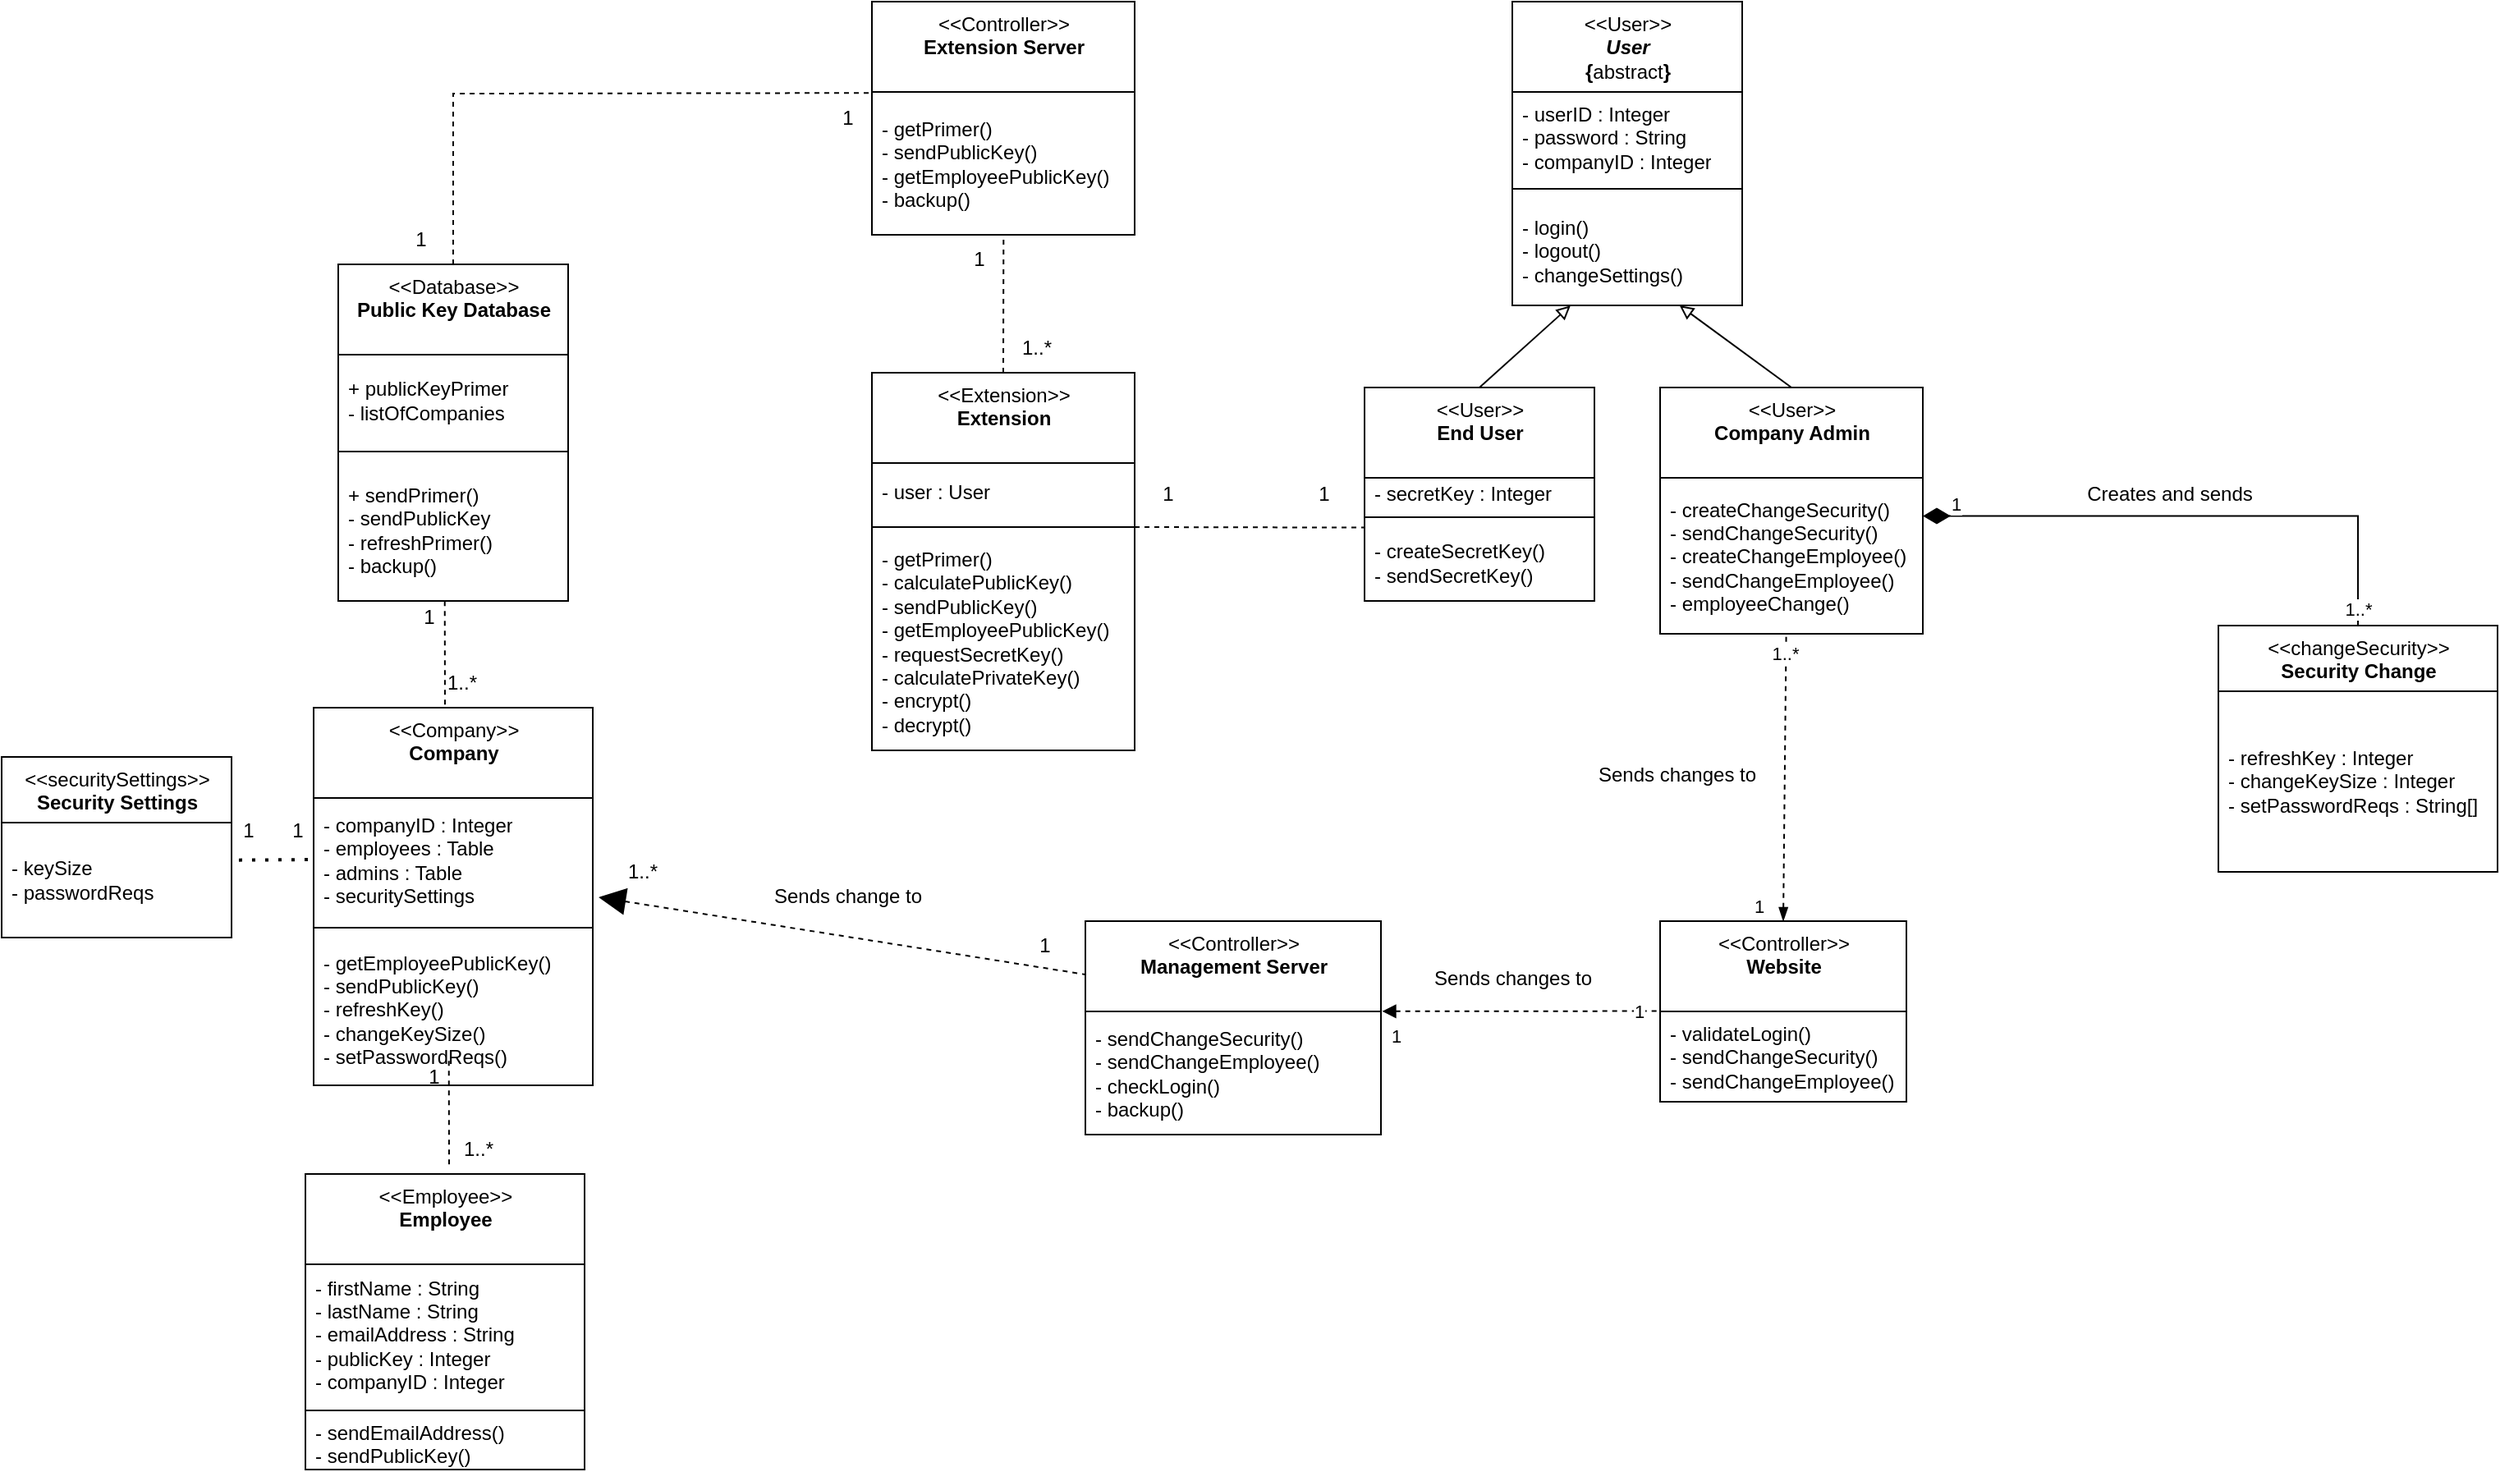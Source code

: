 <mxfile version="20.5.3" type="github">
  <diagram id="yi8clrVWpxPI6aIF4BqR" name="Page-1">
    <mxGraphModel dx="1081" dy="574" grid="1" gridSize="10" guides="1" tooltips="1" connect="1" arrows="1" fold="1" page="1" pageScale="1" pageWidth="850" pageHeight="1100" background="none" math="0" shadow="0">
      <root>
        <mxCell id="0" />
        <mxCell id="1" parent="0" />
        <mxCell id="jAniK7cdJ6ZegxduMN-r-1" value="&amp;lt;&amp;lt;Extension&amp;gt;&amp;gt;&lt;br&gt;&lt;b&gt;Extension&lt;/b&gt;" style="swimlane;fontStyle=0;align=center;verticalAlign=top;childLayout=stackLayout;horizontal=1;startSize=55;horizontalStack=0;resizeParent=1;resizeParentMax=0;resizeLast=0;collapsible=0;marginBottom=0;html=1;" parent="1" vertex="1">
          <mxGeometry x="1110" y="246" width="160" height="230" as="geometry" />
        </mxCell>
        <mxCell id="jAniK7cdJ6ZegxduMN-r-3" value="- user : User" style="text;html=1;strokeColor=none;fillColor=none;align=left;verticalAlign=middle;spacingLeft=4;spacingRight=4;overflow=hidden;rotatable=0;points=[[0,0.5],[1,0.5]];portConstraint=eastwest;" parent="jAniK7cdJ6ZegxduMN-r-1" vertex="1">
          <mxGeometry y="55" width="160" height="35" as="geometry" />
        </mxCell>
        <mxCell id="jAniK7cdJ6ZegxduMN-r-6" value="" style="line;strokeWidth=1;fillColor=none;align=left;verticalAlign=middle;spacingTop=-1;spacingLeft=3;spacingRight=3;rotatable=0;labelPosition=right;points=[];portConstraint=eastwest;" parent="jAniK7cdJ6ZegxduMN-r-1" vertex="1">
          <mxGeometry y="90" width="160" height="8" as="geometry" />
        </mxCell>
        <mxCell id="jAniK7cdJ6ZegxduMN-r-8" value="- getPrimer()&lt;br&gt;- calculatePublicKey()&lt;br&gt;- sendPublicKey()&lt;br&gt;- getEmployeePublicKey()&lt;br&gt;- requestSecretKey()&lt;br&gt;- calculatePrivateKey()&lt;br&gt;- encrypt()&lt;br&gt;- decrypt()" style="text;html=1;strokeColor=none;fillColor=none;align=left;verticalAlign=middle;spacingLeft=4;spacingRight=4;overflow=hidden;rotatable=0;points=[[0,0.5],[1,0.5]];portConstraint=eastwest;" parent="jAniK7cdJ6ZegxduMN-r-1" vertex="1">
          <mxGeometry y="98" width="160" height="132" as="geometry" />
        </mxCell>
        <mxCell id="cV7SApcjxq-6u7qVIPJe-7" value="&amp;lt;&amp;lt;User&amp;gt;&amp;gt;&lt;br&gt;&lt;b&gt;&lt;i&gt;User&lt;/i&gt;&lt;br&gt;{&lt;/b&gt;abstract&lt;b&gt;}&lt;br&gt;&lt;/b&gt;" style="swimlane;fontStyle=0;align=center;verticalAlign=top;childLayout=stackLayout;horizontal=1;startSize=55;horizontalStack=0;resizeParent=1;resizeParentMax=0;resizeLast=0;collapsible=0;marginBottom=0;html=1;" parent="1" vertex="1">
          <mxGeometry x="1500" y="20" width="140" height="185" as="geometry" />
        </mxCell>
        <mxCell id="cV7SApcjxq-6u7qVIPJe-9" value="- userID : Integer&lt;br&gt;- password : String&lt;br&gt;- companyID : Integer" style="text;html=1;strokeColor=none;fillColor=none;align=left;verticalAlign=middle;spacingLeft=4;spacingRight=4;overflow=hidden;rotatable=0;points=[[0,0.5],[1,0.5]];portConstraint=eastwest;" parent="cV7SApcjxq-6u7qVIPJe-7" vertex="1">
          <mxGeometry y="55" width="140" height="55" as="geometry" />
        </mxCell>
        <mxCell id="cV7SApcjxq-6u7qVIPJe-12" value="" style="line;strokeWidth=1;fillColor=none;align=left;verticalAlign=middle;spacingTop=-1;spacingLeft=3;spacingRight=3;rotatable=0;labelPosition=right;points=[];portConstraint=eastwest;" parent="cV7SApcjxq-6u7qVIPJe-7" vertex="1">
          <mxGeometry y="110" width="140" height="8" as="geometry" />
        </mxCell>
        <mxCell id="cV7SApcjxq-6u7qVIPJe-14" value="- login()&lt;br&gt;- logout()&lt;br&gt;- changeSettings()" style="text;html=1;strokeColor=none;fillColor=none;align=left;verticalAlign=middle;spacingLeft=4;spacingRight=4;overflow=hidden;rotatable=0;points=[[0,0.5],[1,0.5]];portConstraint=eastwest;" parent="cV7SApcjxq-6u7qVIPJe-7" vertex="1">
          <mxGeometry y="118" width="140" height="67" as="geometry" />
        </mxCell>
        <mxCell id="cV7SApcjxq-6u7qVIPJe-21" value="&amp;lt;&amp;lt;User&amp;gt;&amp;gt;&lt;br&gt;&lt;b&gt;End User&lt;/b&gt;" style="swimlane;fontStyle=0;align=center;verticalAlign=top;childLayout=stackLayout;horizontal=1;startSize=55;horizontalStack=0;resizeParent=1;resizeParentMax=0;resizeLast=0;collapsible=0;marginBottom=0;html=1;" parent="1" vertex="1">
          <mxGeometry x="1410" y="255" width="140" height="130" as="geometry" />
        </mxCell>
        <mxCell id="cV7SApcjxq-6u7qVIPJe-22" value="- secretKey : Integer" style="text;html=1;strokeColor=none;fillColor=none;align=left;verticalAlign=middle;spacingLeft=4;spacingRight=4;overflow=hidden;rotatable=0;points=[[0,0.5],[1,0.5]];portConstraint=eastwest;" parent="cV7SApcjxq-6u7qVIPJe-21" vertex="1">
          <mxGeometry y="55" width="140" height="20" as="geometry" />
        </mxCell>
        <mxCell id="cV7SApcjxq-6u7qVIPJe-23" value="" style="line;strokeWidth=1;fillColor=none;align=left;verticalAlign=middle;spacingTop=-1;spacingLeft=3;spacingRight=3;rotatable=0;labelPosition=right;points=[];portConstraint=eastwest;" parent="cV7SApcjxq-6u7qVIPJe-21" vertex="1">
          <mxGeometry y="75" width="140" height="8" as="geometry" />
        </mxCell>
        <mxCell id="cV7SApcjxq-6u7qVIPJe-24" value="- createSecretKey()&lt;br&gt;- sendSecretKey()" style="text;html=1;strokeColor=none;fillColor=none;align=left;verticalAlign=middle;spacingLeft=4;spacingRight=4;overflow=hidden;rotatable=0;points=[[0,0.5],[1,0.5]];portConstraint=eastwest;" parent="cV7SApcjxq-6u7qVIPJe-21" vertex="1">
          <mxGeometry y="83" width="140" height="47" as="geometry" />
        </mxCell>
        <mxCell id="cV7SApcjxq-6u7qVIPJe-25" value="&amp;lt;&amp;lt;User&amp;gt;&amp;gt;&lt;br&gt;&lt;b&gt;Company Admin&lt;/b&gt;" style="swimlane;fontStyle=0;align=center;verticalAlign=top;childLayout=stackLayout;horizontal=1;startSize=55;horizontalStack=0;resizeParent=1;resizeParentMax=0;resizeLast=0;collapsible=0;marginBottom=0;html=1;" parent="1" vertex="1">
          <mxGeometry x="1590" y="255" width="160" height="150" as="geometry" />
        </mxCell>
        <mxCell id="cV7SApcjxq-6u7qVIPJe-28" value="- createChangeSecurity()&lt;br&gt;- sendChangeSecurity()&lt;br&gt;- createChangeEmployee()&lt;br&gt;- sendChangeEmployee()&lt;br&gt;- employeeChange()" style="text;html=1;strokeColor=none;fillColor=none;align=left;verticalAlign=middle;spacingLeft=4;spacingRight=4;overflow=hidden;rotatable=0;points=[[0,0.5],[1,0.5]];portConstraint=eastwest;" parent="cV7SApcjxq-6u7qVIPJe-25" vertex="1">
          <mxGeometry y="55" width="160" height="95" as="geometry" />
        </mxCell>
        <mxCell id="cV7SApcjxq-6u7qVIPJe-37" value="" style="endArrow=block;html=1;rounded=0;exitX=0.5;exitY=0;exitDx=0;exitDy=0;entryX=0.253;entryY=1.002;entryDx=0;entryDy=0;entryPerimeter=0;endFill=0;" parent="1" source="cV7SApcjxq-6u7qVIPJe-21" target="cV7SApcjxq-6u7qVIPJe-14" edge="1">
          <mxGeometry width="50" height="50" relative="1" as="geometry">
            <mxPoint x="1770" y="230" as="sourcePoint" />
            <mxPoint x="1820" y="180" as="targetPoint" />
          </mxGeometry>
        </mxCell>
        <mxCell id="cV7SApcjxq-6u7qVIPJe-43" value="" style="endArrow=block;html=1;rounded=0;exitX=0.5;exitY=0;exitDx=0;exitDy=0;entryX=0.728;entryY=1.002;entryDx=0;entryDy=0;entryPerimeter=0;endFill=0;" parent="1" source="cV7SApcjxq-6u7qVIPJe-25" target="cV7SApcjxq-6u7qVIPJe-14" edge="1">
          <mxGeometry width="50" height="50" relative="1" as="geometry">
            <mxPoint x="1500" y="250" as="sourcePoint" />
            <mxPoint x="1543.6" y="193.525" as="targetPoint" />
          </mxGeometry>
        </mxCell>
        <mxCell id="cV7SApcjxq-6u7qVIPJe-45" value="&amp;lt;&amp;lt;Controller&amp;gt;&amp;gt;&lt;br&gt;&lt;b&gt;Extension Server&lt;/b&gt;" style="swimlane;fontStyle=0;align=center;verticalAlign=top;childLayout=stackLayout;horizontal=1;startSize=55;horizontalStack=0;resizeParent=1;resizeParentMax=0;resizeLast=0;collapsible=0;marginBottom=0;html=1;" parent="1" vertex="1">
          <mxGeometry x="1110" y="20" width="160" height="142" as="geometry" />
        </mxCell>
        <mxCell id="cV7SApcjxq-6u7qVIPJe-52" value="- getPrimer()&lt;br&gt;- sendPublicKey()&lt;br&gt;- getEmployeePublicKey()&lt;br&gt;- backup()" style="text;html=1;strokeColor=none;fillColor=none;align=left;verticalAlign=middle;spacingLeft=4;spacingRight=4;overflow=hidden;rotatable=0;points=[[0,0.5],[1,0.5]];portConstraint=eastwest;" parent="cV7SApcjxq-6u7qVIPJe-45" vertex="1">
          <mxGeometry y="55" width="160" height="87" as="geometry" />
        </mxCell>
        <mxCell id="cV7SApcjxq-6u7qVIPJe-53" value="&amp;lt;&amp;lt;Database&amp;gt;&amp;gt;&lt;br&gt;&lt;b&gt;Public Key Database&lt;/b&gt;" style="swimlane;fontStyle=0;align=center;verticalAlign=top;childLayout=stackLayout;horizontal=1;startSize=55;horizontalStack=0;resizeParent=1;resizeParentMax=0;resizeLast=0;collapsible=0;marginBottom=0;html=1;" parent="1" vertex="1">
          <mxGeometry x="785" y="180" width="140" height="205" as="geometry" />
        </mxCell>
        <mxCell id="cV7SApcjxq-6u7qVIPJe-55" value="+ publicKeyPrimer&lt;br&gt;- listOfCompanies" style="text;html=1;strokeColor=none;fillColor=none;align=left;verticalAlign=middle;spacingLeft=4;spacingRight=4;overflow=hidden;rotatable=0;points=[[0,0.5],[1,0.5]];portConstraint=eastwest;" parent="cV7SApcjxq-6u7qVIPJe-53" vertex="1">
          <mxGeometry y="55" width="140" height="55" as="geometry" />
        </mxCell>
        <mxCell id="cV7SApcjxq-6u7qVIPJe-58" value="" style="line;strokeWidth=1;fillColor=none;align=left;verticalAlign=middle;spacingTop=-1;spacingLeft=3;spacingRight=3;rotatable=0;labelPosition=right;points=[];portConstraint=eastwest;" parent="cV7SApcjxq-6u7qVIPJe-53" vertex="1">
          <mxGeometry y="110" width="140" height="8" as="geometry" />
        </mxCell>
        <mxCell id="cV7SApcjxq-6u7qVIPJe-60" value="+ sendPrimer()&lt;br&gt;- sendPublicKey&lt;br&gt;- refreshPrimer()&lt;br&gt;- backup()" style="text;html=1;strokeColor=none;fillColor=none;align=left;verticalAlign=middle;spacingLeft=4;spacingRight=4;overflow=hidden;rotatable=0;points=[[0,0.5],[1,0.5]];portConstraint=eastwest;" parent="cV7SApcjxq-6u7qVIPJe-53" vertex="1">
          <mxGeometry y="118" width="140" height="87" as="geometry" />
        </mxCell>
        <mxCell id="cV7SApcjxq-6u7qVIPJe-90" value="&amp;lt;&amp;lt;Employee&amp;gt;&amp;gt;&lt;br&gt;&lt;b&gt;Employee&lt;/b&gt;" style="swimlane;fontStyle=0;align=center;verticalAlign=top;childLayout=stackLayout;horizontal=1;startSize=55;horizontalStack=0;resizeParent=1;resizeParentMax=0;resizeLast=0;collapsible=0;marginBottom=0;html=1;" parent="1" vertex="1">
          <mxGeometry x="765" y="734" width="170" height="180" as="geometry" />
        </mxCell>
        <mxCell id="cV7SApcjxq-6u7qVIPJe-91" value="- firstName : String&lt;br&gt;- lastName : String&lt;br&gt;- emailAddress : String&lt;br&gt;- publicKey : Integer&lt;br&gt;- companyID : Integer" style="text;html=1;strokeColor=none;fillColor=none;align=left;verticalAlign=middle;spacingLeft=4;spacingRight=4;overflow=hidden;rotatable=0;points=[[0,0.5],[1,0.5]];portConstraint=eastwest;" parent="cV7SApcjxq-6u7qVIPJe-90" vertex="1">
          <mxGeometry y="55" width="170" height="85" as="geometry" />
        </mxCell>
        <mxCell id="cV7SApcjxq-6u7qVIPJe-92" value="" style="line;strokeWidth=1;fillColor=none;align=left;verticalAlign=middle;spacingTop=-1;spacingLeft=3;spacingRight=3;rotatable=0;labelPosition=right;points=[];portConstraint=eastwest;" parent="cV7SApcjxq-6u7qVIPJe-90" vertex="1">
          <mxGeometry y="140" width="170" height="8" as="geometry" />
        </mxCell>
        <mxCell id="cV7SApcjxq-6u7qVIPJe-93" value="- sendEmailAddress()&lt;br&gt;- sendPublicKey()" style="text;html=1;strokeColor=none;fillColor=none;align=left;verticalAlign=middle;spacingLeft=4;spacingRight=4;overflow=hidden;rotatable=0;points=[[0,0.5],[1,0.5]];portConstraint=eastwest;" parent="cV7SApcjxq-6u7qVIPJe-90" vertex="1">
          <mxGeometry y="148" width="170" height="32" as="geometry" />
        </mxCell>
        <mxCell id="cV7SApcjxq-6u7qVIPJe-94" value="&amp;lt;&amp;lt;Company&amp;gt;&amp;gt;&lt;br&gt;&lt;b&gt;Company&lt;/b&gt;" style="swimlane;fontStyle=0;align=center;verticalAlign=top;childLayout=stackLayout;horizontal=1;startSize=55;horizontalStack=0;resizeParent=1;resizeParentMax=0;resizeLast=0;collapsible=0;marginBottom=0;html=1;" parent="1" vertex="1">
          <mxGeometry x="770" y="450" width="170" height="230" as="geometry" />
        </mxCell>
        <mxCell id="cV7SApcjxq-6u7qVIPJe-95" value="- companyID : Integer&lt;br&gt;- employees : Table&lt;br&gt;- admins : Table&lt;br&gt;- securitySettings" style="text;html=1;strokeColor=none;fillColor=none;align=left;verticalAlign=middle;spacingLeft=4;spacingRight=4;overflow=hidden;rotatable=0;points=[[0,0.5],[1,0.5]];portConstraint=eastwest;" parent="cV7SApcjxq-6u7qVIPJe-94" vertex="1">
          <mxGeometry y="55" width="170" height="75" as="geometry" />
        </mxCell>
        <mxCell id="cV7SApcjxq-6u7qVIPJe-96" value="" style="line;strokeWidth=1;fillColor=none;align=left;verticalAlign=middle;spacingTop=-1;spacingLeft=3;spacingRight=3;rotatable=0;labelPosition=right;points=[];portConstraint=eastwest;" parent="cV7SApcjxq-6u7qVIPJe-94" vertex="1">
          <mxGeometry y="130" width="170" height="8" as="geometry" />
        </mxCell>
        <mxCell id="cV7SApcjxq-6u7qVIPJe-97" value="- getEmployeePublicKey()&lt;br&gt;- sendPublicKey()&lt;br&gt;- refreshKey()&lt;br&gt;- changeKeySize()&lt;br&gt;- setPasswordReqs()" style="text;html=1;strokeColor=none;fillColor=none;align=left;verticalAlign=middle;spacingLeft=4;spacingRight=4;overflow=hidden;rotatable=0;points=[[0,0.5],[1,0.5]];portConstraint=eastwest;" parent="cV7SApcjxq-6u7qVIPJe-94" vertex="1">
          <mxGeometry y="138" width="170" height="92" as="geometry" />
        </mxCell>
        <mxCell id="cV7SApcjxq-6u7qVIPJe-98" value="" style="endArrow=none;html=1;rounded=0;exitX=0.5;exitY=0;exitDx=0;exitDy=0;entryX=0.501;entryY=1.006;entryDx=0;entryDy=0;entryPerimeter=0;dashed=1;" parent="1" source="jAniK7cdJ6ZegxduMN-r-1" target="cV7SApcjxq-6u7qVIPJe-52" edge="1">
          <mxGeometry width="50" height="50" relative="1" as="geometry">
            <mxPoint x="1330" y="466" as="sourcePoint" />
            <mxPoint x="1380" y="416" as="targetPoint" />
          </mxGeometry>
        </mxCell>
        <mxCell id="cV7SApcjxq-6u7qVIPJe-102" value="&amp;lt;&amp;lt;Controller&amp;gt;&amp;gt;&lt;br&gt;&lt;b&gt;Management Server&lt;/b&gt;" style="swimlane;fontStyle=0;align=center;verticalAlign=top;childLayout=stackLayout;horizontal=1;startSize=55;horizontalStack=0;resizeParent=1;resizeParentMax=0;resizeLast=0;collapsible=0;marginBottom=0;html=1;" parent="1" vertex="1">
          <mxGeometry x="1240" y="580" width="180" height="130" as="geometry" />
        </mxCell>
        <mxCell id="cV7SApcjxq-6u7qVIPJe-109" value="- sendChangeSecurity()&lt;br&gt;- sendChangeEmployee()&lt;br&gt;- checkLogin()&lt;br&gt;- backup()" style="text;html=1;strokeColor=none;fillColor=none;align=left;verticalAlign=middle;spacingLeft=4;spacingRight=4;overflow=hidden;rotatable=0;points=[[0,0.5],[1,0.5]];portConstraint=eastwest;" parent="cV7SApcjxq-6u7qVIPJe-102" vertex="1">
          <mxGeometry y="55" width="180" height="75" as="geometry" />
        </mxCell>
        <mxCell id="cV7SApcjxq-6u7qVIPJe-110" value="&amp;lt;&amp;lt;Controller&amp;gt;&amp;gt;&lt;br&gt;&lt;b&gt;Website&lt;/b&gt;" style="swimlane;fontStyle=0;align=center;verticalAlign=top;childLayout=stackLayout;horizontal=1;startSize=55;horizontalStack=0;resizeParent=1;resizeParentMax=0;resizeLast=0;collapsible=0;marginBottom=0;html=1;" parent="1" vertex="1">
          <mxGeometry x="1590" y="580" width="150" height="110" as="geometry" />
        </mxCell>
        <mxCell id="cV7SApcjxq-6u7qVIPJe-113" value="- validateLogin()&lt;br&gt;- sendChangeSecurity()&lt;br&gt;- sendChangeEmployee()" style="text;html=1;strokeColor=none;fillColor=none;align=left;verticalAlign=middle;spacingLeft=4;spacingRight=4;overflow=hidden;rotatable=0;points=[[0,0.5],[1,0.5]];portConstraint=eastwest;" parent="cV7SApcjxq-6u7qVIPJe-110" vertex="1">
          <mxGeometry y="55" width="150" height="55" as="geometry" />
        </mxCell>
        <mxCell id="cV7SApcjxq-6u7qVIPJe-116" value="&amp;lt;&amp;lt;changeSecurity&amp;gt;&amp;gt;&lt;br&gt;&lt;b&gt;Security&amp;nbsp;&lt;/b&gt;&lt;b&gt;Change&lt;/b&gt;" style="swimlane;fontStyle=0;align=center;verticalAlign=top;childLayout=stackLayout;horizontal=1;startSize=40;horizontalStack=0;resizeParent=1;resizeParentMax=0;resizeLast=0;collapsible=0;marginBottom=0;html=1;" parent="1" vertex="1">
          <mxGeometry x="1930" y="400" width="170" height="150" as="geometry" />
        </mxCell>
        <mxCell id="cV7SApcjxq-6u7qVIPJe-117" value="- refreshKey : Integer&lt;br&gt;- changeKeySize : Integer&lt;br&gt;- setPasswordReqs : String[]" style="text;html=1;strokeColor=none;fillColor=none;align=left;verticalAlign=middle;spacingLeft=4;spacingRight=4;overflow=hidden;rotatable=0;points=[[0,0.5],[1,0.5]];portConstraint=eastwest;" parent="cV7SApcjxq-6u7qVIPJe-116" vertex="1">
          <mxGeometry y="40" width="170" height="110" as="geometry" />
        </mxCell>
        <mxCell id="cV7SApcjxq-6u7qVIPJe-118" value="" style="endArrow=none;startArrow=blockThin;html=1;rounded=0;entryX=0.48;entryY=1;entryDx=0;entryDy=0;entryPerimeter=0;exitX=0.5;exitY=0;exitDx=0;exitDy=0;startFill=1;endFill=0;dashed=1;" parent="1" source="cV7SApcjxq-6u7qVIPJe-110" target="cV7SApcjxq-6u7qVIPJe-28" edge="1">
          <mxGeometry width="50" height="50" relative="1" as="geometry">
            <mxPoint x="1370" y="400" as="sourcePoint" />
            <mxPoint x="1420" y="350" as="targetPoint" />
          </mxGeometry>
        </mxCell>
        <mxCell id="cV7SApcjxq-6u7qVIPJe-130" value="1" style="edgeLabel;html=1;align=center;verticalAlign=middle;resizable=0;points=[];" parent="cV7SApcjxq-6u7qVIPJe-118" vertex="1" connectable="0">
          <mxGeometry x="-0.889" y="1" relative="1" as="geometry">
            <mxPoint x="-14" as="offset" />
          </mxGeometry>
        </mxCell>
        <mxCell id="cV7SApcjxq-6u7qVIPJe-131" value="1..*" style="edgeLabel;html=1;align=center;verticalAlign=middle;resizable=0;points=[];" parent="cV7SApcjxq-6u7qVIPJe-118" vertex="1" connectable="0">
          <mxGeometry x="0.87" y="1" relative="1" as="geometry">
            <mxPoint as="offset" />
          </mxGeometry>
        </mxCell>
        <mxCell id="cV7SApcjxq-6u7qVIPJe-119" value="" style="endArrow=none;startArrow=block;html=1;rounded=0;exitX=1.004;exitY=-0.001;exitDx=0;exitDy=0;exitPerimeter=0;entryX=-0.004;entryY=-0.004;entryDx=0;entryDy=0;entryPerimeter=0;startFill=1;endFill=0;dashed=1;" parent="1" source="cV7SApcjxq-6u7qVIPJe-109" target="cV7SApcjxq-6u7qVIPJe-113" edge="1">
          <mxGeometry width="50" height="50" relative="1" as="geometry">
            <mxPoint x="1370" y="400" as="sourcePoint" />
            <mxPoint x="1420" y="350" as="targetPoint" />
          </mxGeometry>
        </mxCell>
        <mxCell id="cV7SApcjxq-6u7qVIPJe-132" value="1" style="edgeLabel;html=1;align=center;verticalAlign=middle;resizable=0;points=[];" parent="cV7SApcjxq-6u7qVIPJe-119" vertex="1" connectable="0">
          <mxGeometry x="0.855" relative="1" as="geometry">
            <mxPoint as="offset" />
          </mxGeometry>
        </mxCell>
        <mxCell id="cV7SApcjxq-6u7qVIPJe-133" value="1" style="edgeLabel;html=1;align=center;verticalAlign=middle;resizable=0;points=[];" parent="cV7SApcjxq-6u7qVIPJe-119" vertex="1" connectable="0">
          <mxGeometry x="-0.908" y="-1" relative="1" as="geometry">
            <mxPoint y="14" as="offset" />
          </mxGeometry>
        </mxCell>
        <mxCell id="cV7SApcjxq-6u7qVIPJe-120" value="" style="endArrow=none;html=1;endSize=12;startArrow=diamondThin;startSize=14;startFill=1;edgeStyle=orthogonalEdgeStyle;align=left;verticalAlign=bottom;rounded=0;elbow=vertical;exitX=1;exitY=0.245;exitDx=0;exitDy=0;exitPerimeter=0;endFill=0;entryX=0.5;entryY=0;entryDx=0;entryDy=0;" parent="1" source="cV7SApcjxq-6u7qVIPJe-28" target="cV7SApcjxq-6u7qVIPJe-116" edge="1">
          <mxGeometry x="-1" y="3" relative="1" as="geometry">
            <mxPoint x="1380" y="480" as="sourcePoint" />
            <mxPoint x="1540" y="480" as="targetPoint" />
          </mxGeometry>
        </mxCell>
        <mxCell id="cV7SApcjxq-6u7qVIPJe-126" value="1" style="edgeLabel;html=1;align=center;verticalAlign=middle;resizable=0;points=[];" parent="cV7SApcjxq-6u7qVIPJe-120" vertex="1" connectable="0">
          <mxGeometry x="-0.951" y="4" relative="1" as="geometry">
            <mxPoint x="12" y="-4" as="offset" />
          </mxGeometry>
        </mxCell>
        <mxCell id="cV7SApcjxq-6u7qVIPJe-129" value="1..*" style="edgeLabel;html=1;align=center;verticalAlign=middle;resizable=0;points=[];" parent="cV7SApcjxq-6u7qVIPJe-120" vertex="1" connectable="0">
          <mxGeometry x="0.961" relative="1" as="geometry">
            <mxPoint y="-4" as="offset" />
          </mxGeometry>
        </mxCell>
        <mxCell id="cV7SApcjxq-6u7qVIPJe-122" value="" style="endArrow=none;html=1;rounded=0;elbow=vertical;exitX=1;exitY=0.5;exitDx=0;exitDy=0;entryX=-0.001;entryY=0.049;entryDx=0;entryDy=0;dashed=1;exitPerimeter=0;entryPerimeter=0;" parent="1" source="jAniK7cdJ6ZegxduMN-r-6" target="cV7SApcjxq-6u7qVIPJe-24" edge="1">
          <mxGeometry width="50" height="50" relative="1" as="geometry">
            <mxPoint x="1310" y="410" as="sourcePoint" />
            <mxPoint x="1360" y="360" as="targetPoint" />
          </mxGeometry>
        </mxCell>
        <mxCell id="cV7SApcjxq-6u7qVIPJe-123" value="" style="endArrow=none;html=1;rounded=0;elbow=vertical;exitX=0.5;exitY=0;exitDx=0;exitDy=0;entryX=-0.001;entryY=0.007;entryDx=0;entryDy=0;entryPerimeter=0;dashed=1;" parent="1" source="cV7SApcjxq-6u7qVIPJe-53" target="cV7SApcjxq-6u7qVIPJe-52" edge="1">
          <mxGeometry width="50" height="50" relative="1" as="geometry">
            <mxPoint x="925" y="270" as="sourcePoint" />
            <mxPoint x="975" y="220" as="targetPoint" />
            <Array as="points">
              <mxPoint x="855" y="76" />
            </Array>
          </mxGeometry>
        </mxCell>
        <mxCell id="cV7SApcjxq-6u7qVIPJe-124" value="" style="endArrow=none;dashed=1;html=1;rounded=0;startSize=14;endSize=12;elbow=vertical;entryX=0;entryY=0.25;entryDx=0;entryDy=0;exitX=1.021;exitY=0.806;exitDx=0;exitDy=0;startArrow=block;startFill=1;exitPerimeter=0;" parent="1" source="cV7SApcjxq-6u7qVIPJe-95" target="cV7SApcjxq-6u7qVIPJe-102" edge="1">
          <mxGeometry width="50" height="50" relative="1" as="geometry">
            <mxPoint x="935.0" y="557.5" as="sourcePoint" />
            <mxPoint x="1170" y="690" as="targetPoint" />
          </mxGeometry>
        </mxCell>
        <mxCell id="cV7SApcjxq-6u7qVIPJe-134" value="1..*" style="text;html=1;align=center;verticalAlign=middle;resizable=0;points=[];autosize=1;strokeColor=none;fillColor=none;" parent="1" vertex="1">
          <mxGeometry x="950" y="535" width="40" height="30" as="geometry" />
        </mxCell>
        <mxCell id="cV7SApcjxq-6u7qVIPJe-135" value="Creates and sends" style="text;html=1;align=center;verticalAlign=middle;resizable=0;points=[];autosize=1;strokeColor=none;fillColor=none;" parent="1" vertex="1">
          <mxGeometry x="1840" y="305" width="120" height="30" as="geometry" />
        </mxCell>
        <mxCell id="cV7SApcjxq-6u7qVIPJe-137" value="Sends changes to" style="text;html=1;align=center;verticalAlign=middle;resizable=0;points=[];autosize=1;strokeColor=none;fillColor=none;" parent="1" vertex="1">
          <mxGeometry x="1540" y="476" width="120" height="30" as="geometry" />
        </mxCell>
        <mxCell id="cV7SApcjxq-6u7qVIPJe-138" value="Sends changes to" style="text;html=1;align=center;verticalAlign=middle;resizable=0;points=[];autosize=1;strokeColor=none;fillColor=none;" parent="1" vertex="1">
          <mxGeometry x="1440" y="600" width="120" height="30" as="geometry" />
        </mxCell>
        <mxCell id="cV7SApcjxq-6u7qVIPJe-140" value="1" style="text;html=1;align=center;verticalAlign=middle;resizable=0;points=[];autosize=1;strokeColor=none;fillColor=none;" parent="1" vertex="1">
          <mxGeometry x="1200" y="580" width="30" height="30" as="geometry" />
        </mxCell>
        <mxCell id="cV7SApcjxq-6u7qVIPJe-142" value="Sends change to" style="text;html=1;align=center;verticalAlign=middle;resizable=0;points=[];autosize=1;strokeColor=none;fillColor=none;" parent="1" vertex="1">
          <mxGeometry x="1040" y="550" width="110" height="30" as="geometry" />
        </mxCell>
        <mxCell id="cV7SApcjxq-6u7qVIPJe-146" value="1" style="text;html=1;align=center;verticalAlign=middle;resizable=0;points=[];autosize=1;strokeColor=none;fillColor=none;" parent="1" vertex="1">
          <mxGeometry x="1080" y="76" width="30" height="30" as="geometry" />
        </mxCell>
        <mxCell id="cV7SApcjxq-6u7qVIPJe-147" value="1" style="text;html=1;align=center;verticalAlign=middle;resizable=0;points=[];autosize=1;strokeColor=none;fillColor=none;" parent="1" vertex="1">
          <mxGeometry x="820" y="150" width="30" height="30" as="geometry" />
        </mxCell>
        <mxCell id="cV7SApcjxq-6u7qVIPJe-148" value="1" style="text;html=1;align=center;verticalAlign=middle;resizable=0;points=[];autosize=1;strokeColor=none;fillColor=none;" parent="1" vertex="1">
          <mxGeometry x="1275" y="305" width="30" height="30" as="geometry" />
        </mxCell>
        <mxCell id="cV7SApcjxq-6u7qVIPJe-149" value="1" style="text;html=1;align=center;verticalAlign=middle;resizable=0;points=[];autosize=1;strokeColor=none;fillColor=none;" parent="1" vertex="1">
          <mxGeometry x="1370" y="305" width="30" height="30" as="geometry" />
        </mxCell>
        <mxCell id="cV7SApcjxq-6u7qVIPJe-150" value="1" style="text;html=1;align=center;verticalAlign=middle;resizable=0;points=[];autosize=1;strokeColor=none;fillColor=none;" parent="1" vertex="1">
          <mxGeometry x="1160" y="162" width="30" height="30" as="geometry" />
        </mxCell>
        <mxCell id="cV7SApcjxq-6u7qVIPJe-151" value="1..*" style="text;html=1;align=center;verticalAlign=middle;resizable=0;points=[];autosize=1;strokeColor=none;fillColor=none;" parent="1" vertex="1">
          <mxGeometry x="1190" y="216" width="40" height="30" as="geometry" />
        </mxCell>
        <mxCell id="cV7SApcjxq-6u7qVIPJe-153" value="" style="endArrow=none;dashed=1;html=1;rounded=0;startSize=14;endSize=12;elbow=vertical;exitX=0.499;exitY=1.002;exitDx=0;exitDy=0;exitPerimeter=0;entryX=0.5;entryY=0;entryDx=0;entryDy=0;" parent="1" edge="1">
          <mxGeometry width="50" height="50" relative="1" as="geometry">
            <mxPoint x="849.86" y="385.174" as="sourcePoint" />
            <mxPoint x="850.0" y="450" as="targetPoint" />
          </mxGeometry>
        </mxCell>
        <mxCell id="cV7SApcjxq-6u7qVIPJe-154" value="1" style="text;html=1;align=center;verticalAlign=middle;resizable=0;points=[];autosize=1;strokeColor=none;fillColor=none;" parent="1" vertex="1">
          <mxGeometry x="825" y="380" width="30" height="30" as="geometry" />
        </mxCell>
        <mxCell id="cV7SApcjxq-6u7qVIPJe-158" value="1..*" style="text;html=1;align=center;verticalAlign=middle;resizable=0;points=[];autosize=1;strokeColor=none;fillColor=none;" parent="1" vertex="1">
          <mxGeometry x="840" y="420" width="40" height="30" as="geometry" />
        </mxCell>
        <mxCell id="cV7SApcjxq-6u7qVIPJe-159" value="" style="endArrow=none;dashed=1;html=1;rounded=0;startSize=14;endSize=12;elbow=vertical;exitX=0.499;exitY=1.002;exitDx=0;exitDy=0;exitPerimeter=0;entryX=0.5;entryY=0;entryDx=0;entryDy=0;" parent="1" edge="1">
          <mxGeometry width="50" height="50" relative="1" as="geometry">
            <mxPoint x="852.36" y="665.174" as="sourcePoint" />
            <mxPoint x="852.5" y="730" as="targetPoint" />
          </mxGeometry>
        </mxCell>
        <mxCell id="cV7SApcjxq-6u7qVIPJe-160" value="1" style="text;html=1;align=center;verticalAlign=middle;resizable=0;points=[];autosize=1;strokeColor=none;fillColor=none;" parent="1" vertex="1">
          <mxGeometry x="827.5" y="660" width="30" height="30" as="geometry" />
        </mxCell>
        <mxCell id="cV7SApcjxq-6u7qVIPJe-164" value="1..*" style="text;html=1;align=center;verticalAlign=middle;resizable=0;points=[];autosize=1;strokeColor=none;fillColor=none;" parent="1" vertex="1">
          <mxGeometry x="850" y="704" width="40" height="30" as="geometry" />
        </mxCell>
        <mxCell id="cV7SApcjxq-6u7qVIPJe-166" value="&amp;lt;&amp;lt;securitySettings&amp;gt;&amp;gt;&lt;br&gt;&lt;b&gt;Security Settings&lt;/b&gt;" style="swimlane;fontStyle=0;align=center;verticalAlign=top;childLayout=stackLayout;horizontal=1;startSize=40;horizontalStack=0;resizeParent=1;resizeParentMax=0;resizeLast=0;collapsible=0;marginBottom=0;html=1;" parent="1" vertex="1">
          <mxGeometry x="580" y="480" width="140" height="110" as="geometry" />
        </mxCell>
        <mxCell id="cV7SApcjxq-6u7qVIPJe-167" value="- keySize&lt;br&gt;- passwordReqs" style="text;html=1;strokeColor=none;fillColor=none;align=left;verticalAlign=middle;spacingLeft=4;spacingRight=4;overflow=hidden;rotatable=0;points=[[0,0.5],[1,0.5]];portConstraint=eastwest;" parent="cV7SApcjxq-6u7qVIPJe-166" vertex="1">
          <mxGeometry y="40" width="140" height="70" as="geometry" />
        </mxCell>
        <mxCell id="6ElbXsEO3Yi47wP616zY-1" value="" style="endArrow=none;dashed=1;html=1;dashPattern=1 3;strokeWidth=2;rounded=0;exitX=1.032;exitY=0.326;exitDx=0;exitDy=0;exitPerimeter=0;entryX=0;entryY=0.5;entryDx=0;entryDy=0;" edge="1" parent="1" source="cV7SApcjxq-6u7qVIPJe-167" target="cV7SApcjxq-6u7qVIPJe-95">
          <mxGeometry width="50" height="50" relative="1" as="geometry">
            <mxPoint x="970" y="374" as="sourcePoint" />
            <mxPoint x="1020" y="324" as="targetPoint" />
          </mxGeometry>
        </mxCell>
        <mxCell id="6ElbXsEO3Yi47wP616zY-2" value="1" style="text;html=1;align=center;verticalAlign=middle;resizable=0;points=[];autosize=1;strokeColor=none;fillColor=none;" vertex="1" parent="1">
          <mxGeometry x="715" y="510" width="30" height="30" as="geometry" />
        </mxCell>
        <mxCell id="6ElbXsEO3Yi47wP616zY-3" value="1" style="text;html=1;align=center;verticalAlign=middle;resizable=0;points=[];autosize=1;strokeColor=none;fillColor=none;" vertex="1" parent="1">
          <mxGeometry x="745" y="510" width="30" height="30" as="geometry" />
        </mxCell>
      </root>
    </mxGraphModel>
  </diagram>
</mxfile>
